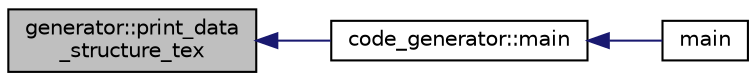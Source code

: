 digraph "generator::print_data_structure_tex"
{
  edge [fontname="Helvetica",fontsize="10",labelfontname="Helvetica",labelfontsize="10"];
  node [fontname="Helvetica",fontsize="10",shape=record];
  rankdir="LR";
  Node17857 [label="generator::print_data\l_structure_tex",height=0.2,width=0.4,color="black", fillcolor="grey75", style="filled", fontcolor="black"];
  Node17857 -> Node17858 [dir="back",color="midnightblue",fontsize="10",style="solid",fontname="Helvetica"];
  Node17858 [label="code_generator::main",height=0.2,width=0.4,color="black", fillcolor="white", style="filled",URL="$db/d37/classcode__generator.html#ab3cf3a306e4032c2b471ac95321c599f"];
  Node17858 -> Node17859 [dir="back",color="midnightblue",fontsize="10",style="solid",fontname="Helvetica"];
  Node17859 [label="main",height=0.2,width=0.4,color="black", fillcolor="white", style="filled",URL="$d4/d4f/codes_8_c.html#a217dbf8b442f20279ea00b898af96f52"];
}
